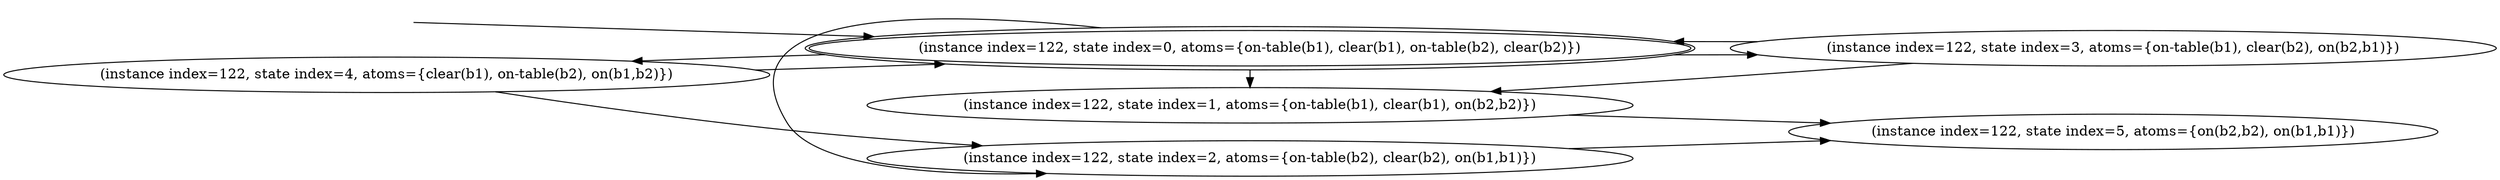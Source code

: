 digraph {
rankdir="LR"
s4[label="(instance index=122, state index=4, atoms={clear(b1), on-table(b2), on(b1,b2)})"]
s3[label="(instance index=122, state index=3, atoms={on-table(b1), clear(b2), on(b2,b1)})"]
s0[peripheries=2,label="(instance index=122, state index=0, atoms={on-table(b1), clear(b1), on-table(b2), clear(b2)})"]
s2[label="(instance index=122, state index=2, atoms={on-table(b2), clear(b2), on(b1,b1)})"]
s1[label="(instance index=122, state index=1, atoms={on-table(b1), clear(b1), on(b2,b2)})"]
s5[label="(instance index=122, state index=5, atoms={on(b2,b2), on(b1,b1)})"]
Dangling [ label = "", style = invis ]
{ rank = same; Dangling }
Dangling -> s0
{ rank = same; s0}
{ rank = same; s0,s2,s1}
{ rank = same; s5}
{
s4->s2
s4->s0
s3->s1
s3->s0
}
{
s0->s4
s0->s3
s0->s2
s0->s1
s2->s5
s1->s5
}
{
}
}
